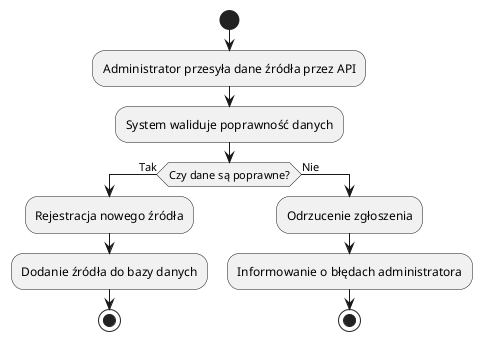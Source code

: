 @startuml
start

:Administrator przesyła dane źródła przez API;
:System waliduje poprawność danych;
if (Czy dane są poprawne?) then (Tak)
  :Rejestracja nowego źródła;
  :Dodanie źródła do bazy danych;
  stop
else (Nie)
  :Odrzucenie zgłoszenia;
  :Informowanie o błędach administratora;
  stop
endif
@enduml

